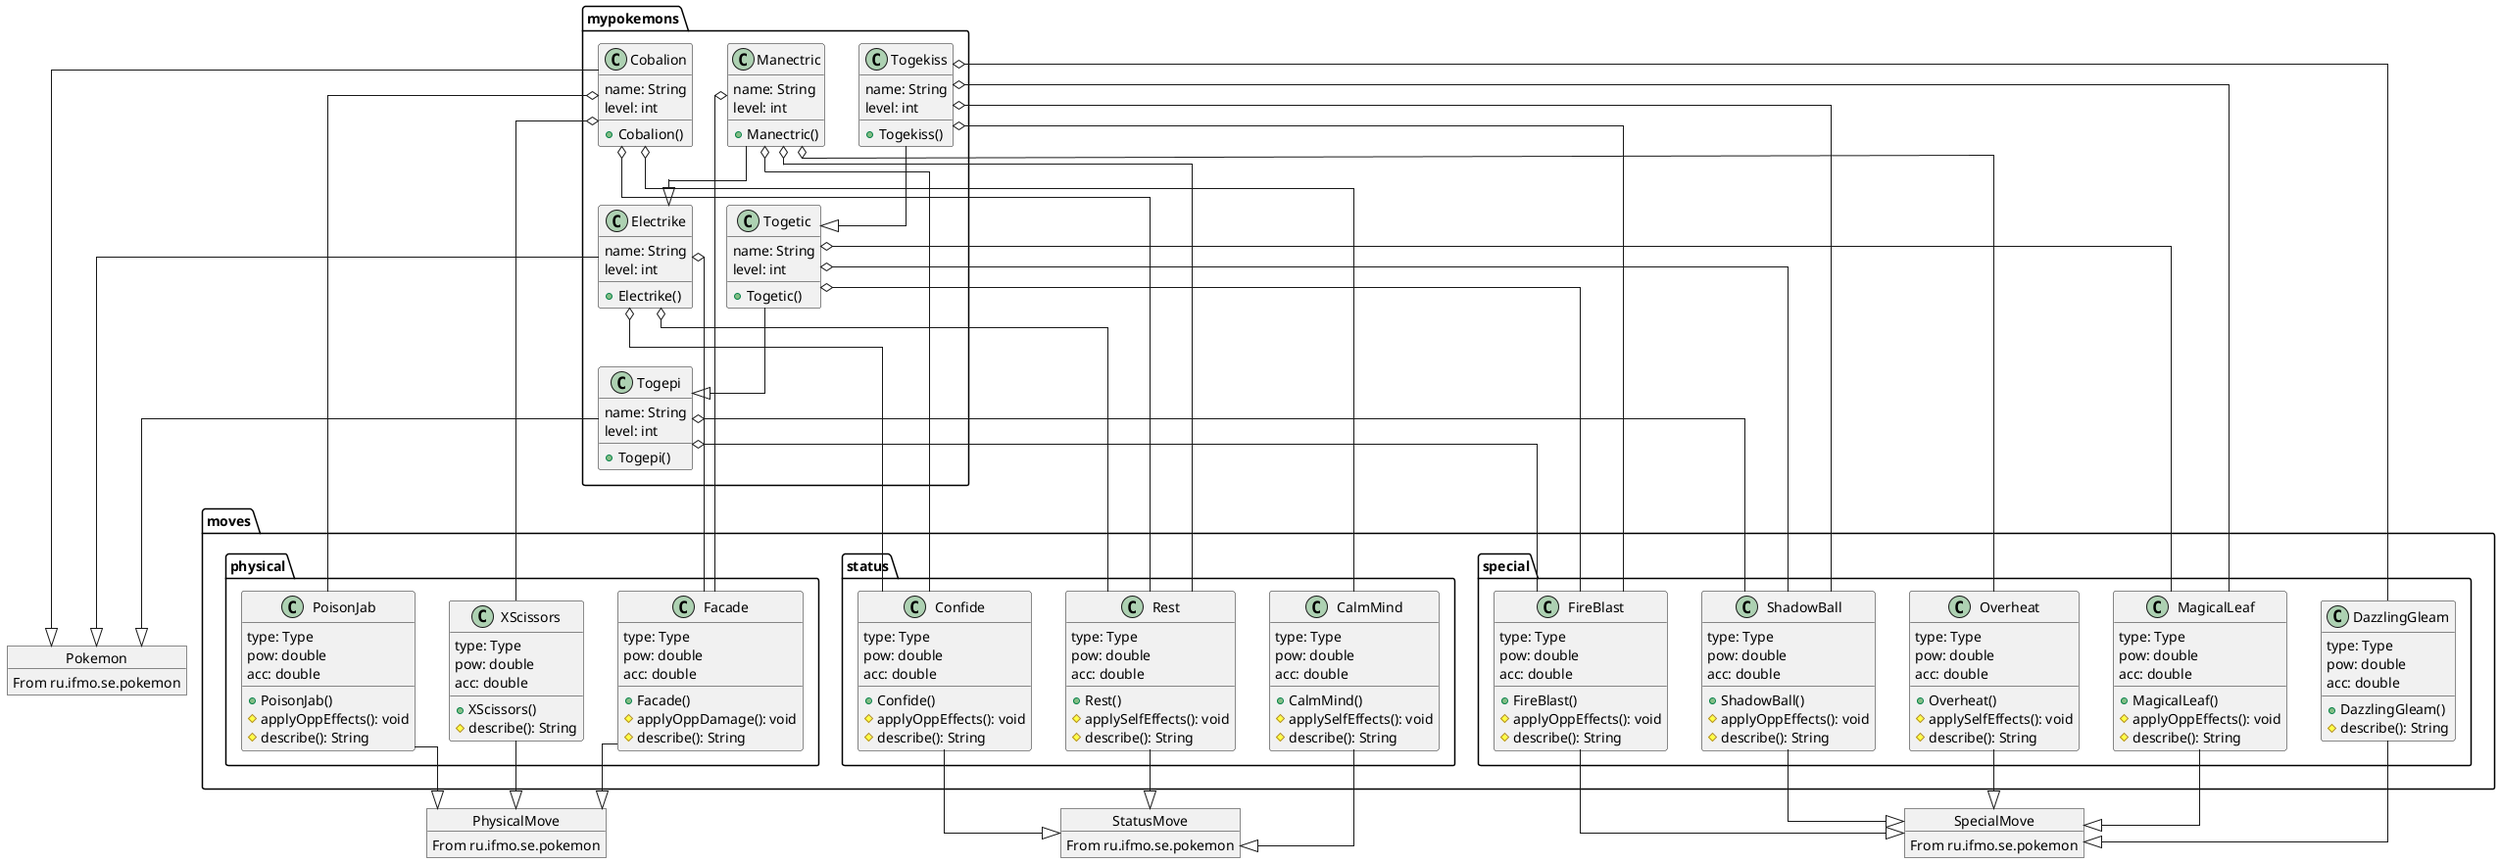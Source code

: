 @startuml
skinparam Linetype ortho

object Pokemon
Pokemon : From ru.ifmo.se.pokemon

package mypokemons {
    class Cobalion {
        name: String
        level: int
        +Cobalion()
    }

    class Electrike {
        name: String
        level: int
        +Electrike()
    }

    class Manectric {
        name: String
        level: int
        +Manectric()
    }

    class Togepi {
        name: String
        level: int
        +Togepi()
    }

    class Togetic {
        name: String
        level: int
        +Togetic()
    }

    class Togekiss {
    name: String
    level: int
    +Togekiss()
}
}

Cobalion --|> Pokemon
Electrike --|> Pokemon
Manectric --|>Electrike
Togepi --|> Pokemon
Togetic --|> Togepi
Togekiss --|> Togetic

package moves{
    package physical{
        class XScissors {
            type: Type
            pow: double
            acc: double
            +XScissors()
            #describe(): String
        }
        class PoisonJab {
            type: Type
            pow: double
            acc: double
            +PoisonJab()
            #applyOppEffects(): void
            #describe(): String
        }
        class Facade {
            type: Type
            pow: double
            acc: double
            +Facade()
            #applyOppDamage(): void
            #describe(): String
        }
    }

    package special {
        class Overheat {
            type: Type
            pow: double
            acc: double
            +Overheat()
            #applySelfEffects(): void
            #describe(): String
        }
        class FireBlast {
            type: Type
            pow: double
            acc: double
            +FireBlast()
            #applyOppEffects(): void
            #describe(): String
        }
        class ShadowBall {
            type: Type
            pow: double
            acc: double
            +ShadowBall()
            #applyOppEffects(): void
            #describe(): String
        }
        class MagicalLeaf {
            type: Type
            pow: double
            acc: double
            +MagicalLeaf()
            #applyOppEffects(): void
            #describe(): String
        }
        class DazzlingGleam {
            type: Type
            pow: double
            acc: double
            +DazzlingGleam()
            #describe(): String
        }
    }

    package status {
        class Rest {
            type: Type
            pow: double
            acc: double
            +Rest()
            #applySelfEffects(): void
            #describe(): String
        }
        class CalmMind {
            type: Type
            pow: double
            acc: double
            +CalmMind()
            #applySelfEffects(): void
            #describe(): String
        }
        class Confide {
            type: Type
            pow: double
            acc: double
            +Confide()
            #applyOppEffects(): void
            #describe(): String
        }
    }
}

object SpecialMove
SpecialMove : From ru.ifmo.se.pokemon
object StatusMove
StatusMove : From ru.ifmo.se.pokemon
object PhysicalMove
PhysicalMove : From ru.ifmo.se.pokemon


DazzlingGleam --|> SpecialMove
FireBlast --|> SpecialMove
MagicalLeaf --|> SpecialMove
Overheat --|> SpecialMove
ShadowBall --|> SpecialMove

Facade --|> PhysicalMove
PoisonJab --|> PhysicalMove
XScissors --|> PhysicalMove

CalmMind --|> StatusMove
Confide --|> StatusMove
Rest --|> StatusMove

Cobalion o-- Rest
Cobalion o-- XScissors
Cobalion o-- PoisonJab
Cobalion o-- CalmMind

Electrike o-- Rest
Electrike o-- Confide
Electrike o-- Facade

Manectric o-- Rest
Manectric o-- Confide
Manectric o-- Facade
Manectric o-- Overheat

Togepi o-- FireBlast
Togepi o-- ShadowBall

Togetic o-- FireBlast
Togetic o-- ShadowBall
Togetic o-- MagicalLeaf

Togekiss o-- FireBlast
Togekiss o--  ShadowBall
Togekiss o-- MagicalLeaf
Togekiss o-- DazzlingGleam